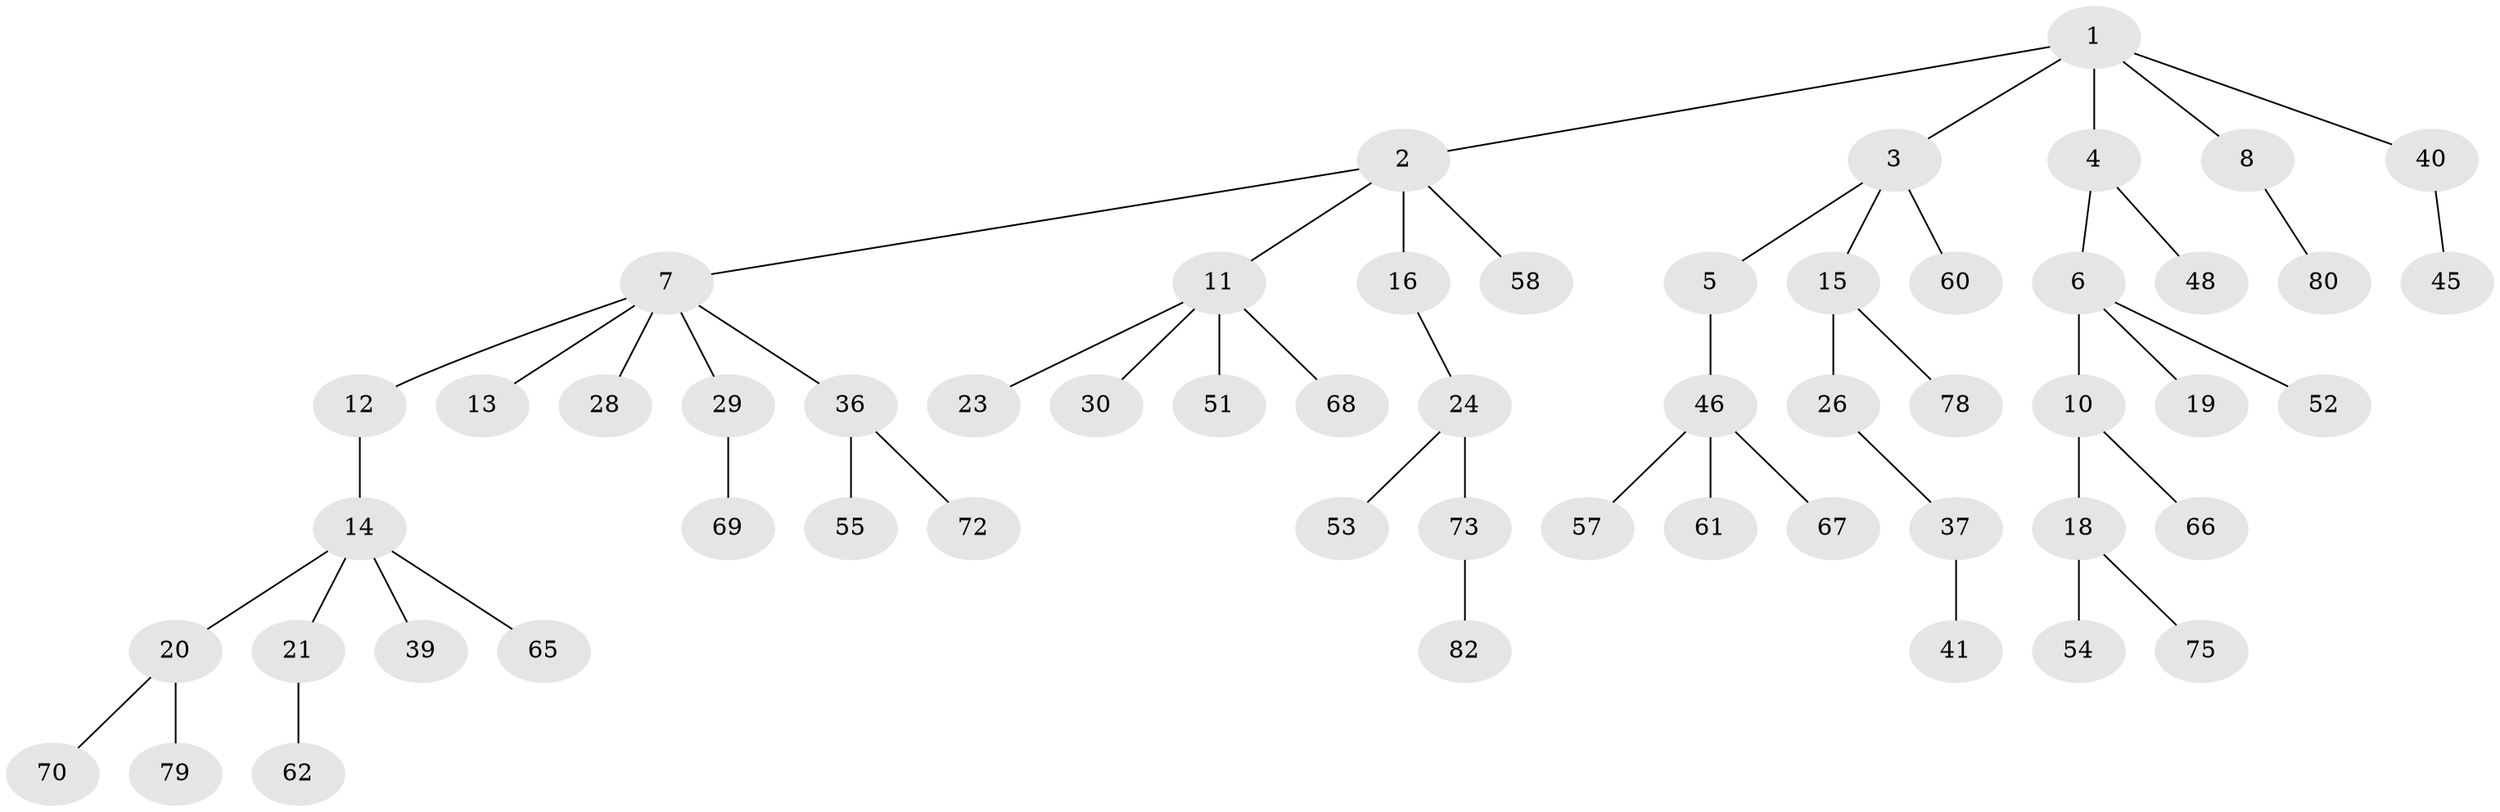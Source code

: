 // Generated by graph-tools (version 1.1) at 2025/52/02/27/25 19:52:10]
// undirected, 56 vertices, 55 edges
graph export_dot {
graph [start="1"]
  node [color=gray90,style=filled];
  1 [super="+56"];
  2 [super="+59"];
  3 [super="+33"];
  4 [super="+34"];
  5 [super="+31"];
  6 [super="+25"];
  7 [super="+9"];
  8;
  10 [super="+17"];
  11 [super="+27"];
  12 [super="+38"];
  13;
  14 [super="+22"];
  15 [super="+43"];
  16;
  18 [super="+35"];
  19 [super="+74"];
  20 [super="+42"];
  21 [super="+44"];
  23;
  24 [super="+49"];
  26;
  28;
  29 [super="+32"];
  30;
  36 [super="+50"];
  37 [super="+76"];
  39 [super="+71"];
  40 [super="+63"];
  41 [super="+81"];
  45;
  46 [super="+47"];
  48;
  51;
  52;
  53;
  54;
  55;
  57;
  58 [super="+64"];
  60;
  61;
  62;
  65;
  66;
  67;
  68;
  69 [super="+77"];
  70;
  72;
  73;
  75;
  78;
  79;
  80;
  82;
  1 -- 2;
  1 -- 3;
  1 -- 4;
  1 -- 8;
  1 -- 40;
  2 -- 7;
  2 -- 11;
  2 -- 16;
  2 -- 58;
  3 -- 5;
  3 -- 15;
  3 -- 60;
  4 -- 6;
  4 -- 48;
  5 -- 46;
  6 -- 10;
  6 -- 19;
  6 -- 52;
  7 -- 13;
  7 -- 36;
  7 -- 28;
  7 -- 12;
  7 -- 29;
  8 -- 80;
  10 -- 66;
  10 -- 18;
  11 -- 23;
  11 -- 51;
  11 -- 68;
  11 -- 30;
  12 -- 14;
  14 -- 20;
  14 -- 21;
  14 -- 65;
  14 -- 39;
  15 -- 26;
  15 -- 78;
  16 -- 24;
  18 -- 75;
  18 -- 54;
  20 -- 70;
  20 -- 79;
  21 -- 62;
  24 -- 53;
  24 -- 73;
  26 -- 37;
  29 -- 69;
  36 -- 55;
  36 -- 72;
  37 -- 41;
  40 -- 45;
  46 -- 61;
  46 -- 67;
  46 -- 57;
  73 -- 82;
}

